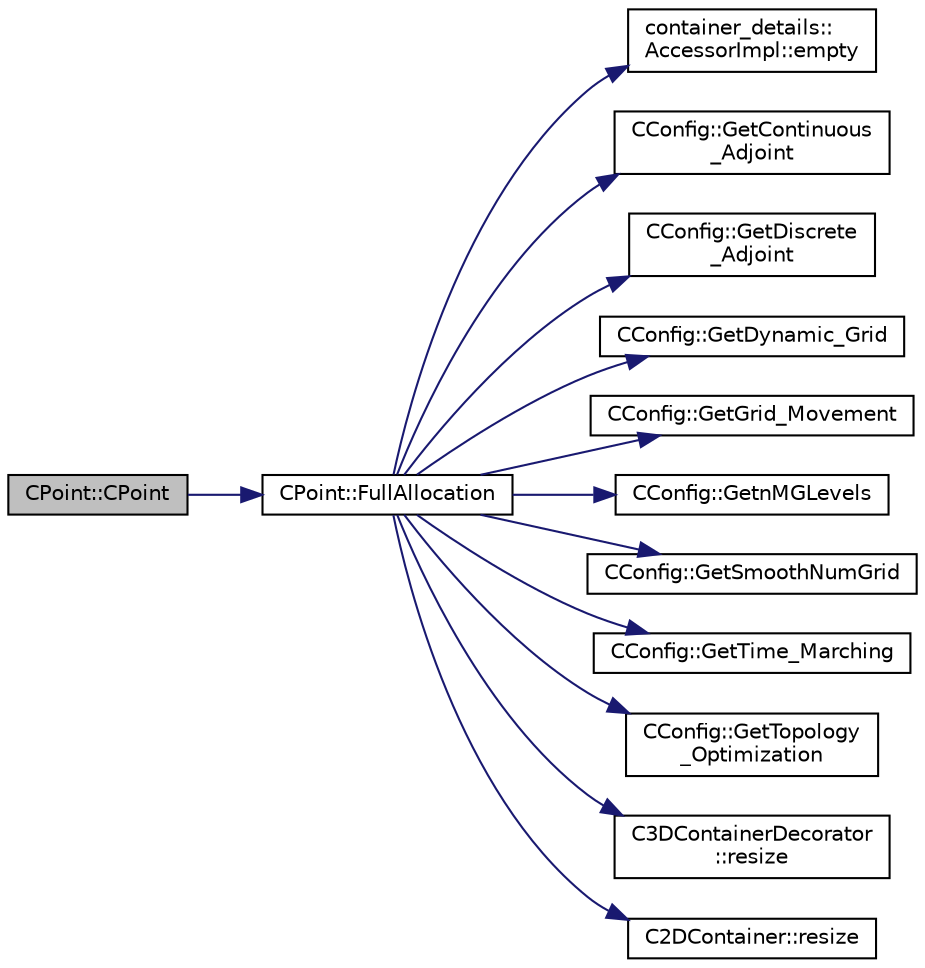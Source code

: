 digraph "CPoint::CPoint"
{
 // LATEX_PDF_SIZE
  edge [fontname="Helvetica",fontsize="10",labelfontname="Helvetica",labelfontsize="10"];
  node [fontname="Helvetica",fontsize="10",shape=record];
  rankdir="LR";
  Node1 [label="CPoint::CPoint",height=0.2,width=0.4,color="black", fillcolor="grey75", style="filled", fontcolor="black",tooltip="\"Full\" constructor of the class."];
  Node1 -> Node2 [color="midnightblue",fontsize="10",style="solid",fontname="Helvetica"];
  Node2 [label="CPoint::FullAllocation",height=0.2,width=0.4,color="black", fillcolor="white", style="filled",URL="$classCPoint.html#aab6cc5a097e6be90c54c30fc6438761b",tooltip="Allocate the variables not covered by the minimal constructor."];
  Node2 -> Node3 [color="midnightblue",fontsize="10",style="solid",fontname="Helvetica"];
  Node3 [label="container_details::\lAccessorImpl::empty",height=0.2,width=0.4,color="black", fillcolor="white", style="filled",URL="$classcontainer__details_1_1AccessorImpl.html#a7b309031025a2ca25e938c3536494ece",tooltip=" "];
  Node2 -> Node4 [color="midnightblue",fontsize="10",style="solid",fontname="Helvetica"];
  Node4 [label="CConfig::GetContinuous\l_Adjoint",height=0.2,width=0.4,color="black", fillcolor="white", style="filled",URL="$classCConfig.html#a1eb754aa86fb8154bc9eefea616b7cf9",tooltip="Determines if problem is adjoint."];
  Node2 -> Node5 [color="midnightblue",fontsize="10",style="solid",fontname="Helvetica"];
  Node5 [label="CConfig::GetDiscrete\l_Adjoint",height=0.2,width=0.4,color="black", fillcolor="white", style="filled",URL="$classCConfig.html#ab3928c4e6debcf50dcd0d38985f6980c",tooltip="Get the indicator whether we are solving an discrete adjoint problem."];
  Node2 -> Node6 [color="midnightblue",fontsize="10",style="solid",fontname="Helvetica"];
  Node6 [label="CConfig::GetDynamic_Grid",height=0.2,width=0.4,color="black", fillcolor="white", style="filled",URL="$classCConfig.html#a6352cd90308195b5fc1ba7eab02d46c1",tooltip="Get information about dynamic grids."];
  Node2 -> Node7 [color="midnightblue",fontsize="10",style="solid",fontname="Helvetica"];
  Node7 [label="CConfig::GetGrid_Movement",height=0.2,width=0.4,color="black", fillcolor="white", style="filled",URL="$classCConfig.html#a9182d3dbb0b3bfa2ebb944f18795f5ca",tooltip="Get information about the grid movement."];
  Node2 -> Node8 [color="midnightblue",fontsize="10",style="solid",fontname="Helvetica"];
  Node8 [label="CConfig::GetnMGLevels",height=0.2,width=0.4,color="black", fillcolor="white", style="filled",URL="$classCConfig.html#a15a61a6f9a1d415c3509018f4916c5c1",tooltip="Get the number of multigrid levels."];
  Node2 -> Node9 [color="midnightblue",fontsize="10",style="solid",fontname="Helvetica"];
  Node9 [label="CConfig::GetSmoothNumGrid",height=0.2,width=0.4,color="black", fillcolor="white", style="filled",URL="$classCConfig.html#a69a75e57db6b3234c07875957c76a93b",tooltip="Get information about there is a smoothing of the grid coordinates."];
  Node2 -> Node10 [color="midnightblue",fontsize="10",style="solid",fontname="Helvetica"];
  Node10 [label="CConfig::GetTime_Marching",height=0.2,width=0.4,color="black", fillcolor="white", style="filled",URL="$classCConfig.html#ac47e04d76ce865893a94dcedd3c9b6a5",tooltip="Provides information about the time integration, and change the write in the output files information..."];
  Node2 -> Node11 [color="midnightblue",fontsize="10",style="solid",fontname="Helvetica"];
  Node11 [label="CConfig::GetTopology\l_Optimization",height=0.2,width=0.4,color="black", fillcolor="white", style="filled",URL="$classCConfig.html#aaf3e38ba9bf594bc2d636158d1dbf305",tooltip="Get topology optimization."];
  Node2 -> Node12 [color="midnightblue",fontsize="10",style="solid",fontname="Helvetica"];
  Node12 [label="C3DContainerDecorator\l::resize",height=0.2,width=0.4,color="black", fillcolor="white", style="filled",URL="$classC3DContainerDecorator.html#a8c74bf28bf8d6882e14635fecb0d5e82",tooltip=" "];
  Node2 -> Node13 [color="midnightblue",fontsize="10",style="solid",fontname="Helvetica"];
  Node13 [label="C2DContainer::resize",height=0.2,width=0.4,color="black", fillcolor="white", style="filled",URL="$classC2DContainer.html#adefb48b593f76aa322e228fea8f76127",tooltip="Request a change of size."];
}
